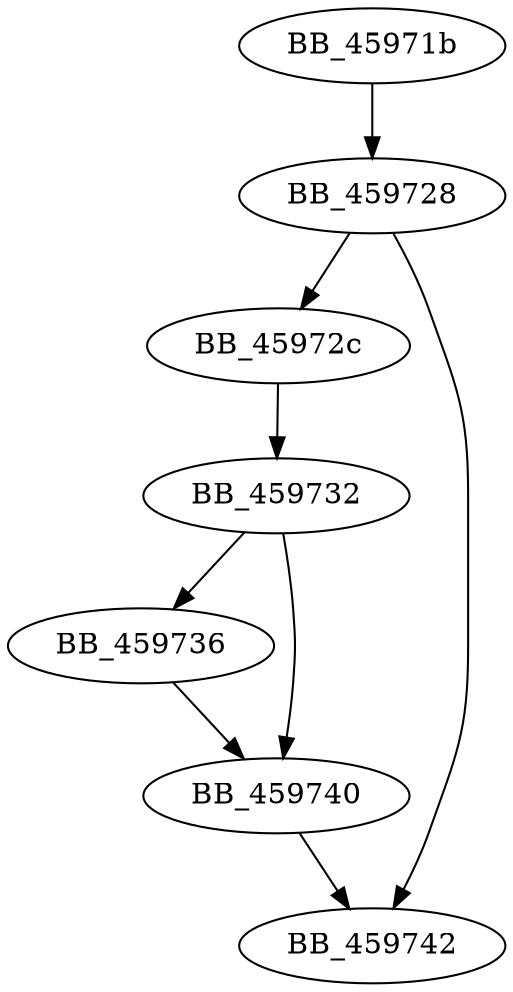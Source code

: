 DiGraph sub_45971B{
BB_45971b->BB_459728
BB_459728->BB_45972c
BB_459728->BB_459742
BB_45972c->BB_459732
BB_459732->BB_459736
BB_459732->BB_459740
BB_459736->BB_459740
BB_459740->BB_459742
}
